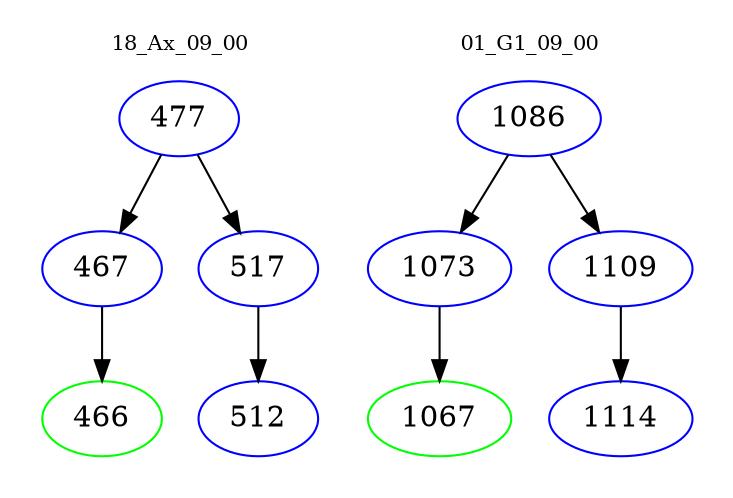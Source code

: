 digraph{
subgraph cluster_0 {
color = white
label = "18_Ax_09_00";
fontsize=10;
T0_477 [label="477", color="blue"]
T0_477 -> T0_467 [color="black"]
T0_467 [label="467", color="blue"]
T0_467 -> T0_466 [color="black"]
T0_466 [label="466", color="green"]
T0_477 -> T0_517 [color="black"]
T0_517 [label="517", color="blue"]
T0_517 -> T0_512 [color="black"]
T0_512 [label="512", color="blue"]
}
subgraph cluster_1 {
color = white
label = "01_G1_09_00";
fontsize=10;
T1_1086 [label="1086", color="blue"]
T1_1086 -> T1_1073 [color="black"]
T1_1073 [label="1073", color="blue"]
T1_1073 -> T1_1067 [color="black"]
T1_1067 [label="1067", color="green"]
T1_1086 -> T1_1109 [color="black"]
T1_1109 [label="1109", color="blue"]
T1_1109 -> T1_1114 [color="black"]
T1_1114 [label="1114", color="blue"]
}
}
